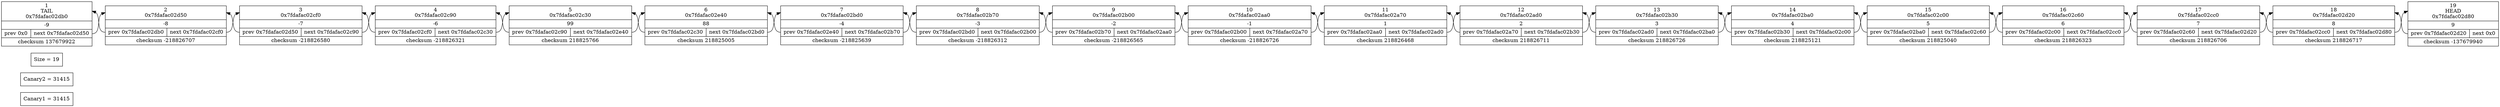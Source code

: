 digraph G{
rankdir = LR;
	node[shape = "box", color="black", fontsize=14];
	edge[color="black"];
	canary1 [label = "Canary1 = 31415"]
	canary2 [label = "Canary2 = 31415"]
size [label ="Size = 19"]
	elem_1 [shape = "record"  , label = "<ptr>1\nTAIL\n0x7fdafac02db0 | -9 | {<prev> prev 
0x0\n| <next> next
 0x7fdafac02d50} | checksum
 137679922} "]	elem_2 [shape = "record"  , label = "<ptr>2\n0x7fdafac02d50 | -8 | {<prev> prev 
0x7fdafac02db0\n| <next> next
 0x7fdafac02cf0} | checksum
 -218826707} "]	elem_3 [shape = "record"  , label = "<ptr>3\n0x7fdafac02cf0 | -7 | {<prev> prev 
0x7fdafac02d50\n| <next> next
 0x7fdafac02c90} | checksum
 -218826580} "]	elem_4 [shape = "record"  , label = "<ptr>4\n0x7fdafac02c90 | -6 | {<prev> prev 
0x7fdafac02cf0\n| <next> next
 0x7fdafac02c30} | checksum
 -218826321} "]	elem_5 [shape = "record"  , label = "<ptr>5\n0x7fdafac02c30 | 99 | {<prev> prev 
0x7fdafac02c90\n| <next> next
 0x7fdafac02e40} | checksum
 218825766} "]	elem_6 [shape = "record"  , label = "<ptr>6\n0x7fdafac02e40 | 88 | {<prev> prev 
0x7fdafac02c30\n| <next> next
 0x7fdafac02bd0} | checksum
 218825005} "]	elem_7 [shape = "record"  , label = "<ptr>7\n0x7fdafac02bd0 | -4 | {<prev> prev 
0x7fdafac02e40\n| <next> next
 0x7fdafac02b70} | checksum
 -218825639} "]	elem_8 [shape = "record"  , label = "<ptr>8\n0x7fdafac02b70 | -3 | {<prev> prev 
0x7fdafac02bd0\n| <next> next
 0x7fdafac02b00} | checksum
 -218826312} "]	elem_9 [shape = "record"  , label = "<ptr>9\n0x7fdafac02b00 | -2 | {<prev> prev 
0x7fdafac02b70\n| <next> next
 0x7fdafac02aa0} | checksum
 -218826565} "]	elem_10 [shape = "record"  , label = "<ptr>10\n0x7fdafac02aa0 | -1 | {<prev> prev 
0x7fdafac02b00\n| <next> next
 0x7fdafac02a70} | checksum
 -218826726} "]	elem_11 [shape = "record"  , label = "<ptr>11\n0x7fdafac02a70 | 1 | {<prev> prev 
0x7fdafac02aa0\n| <next> next
 0x7fdafac02ad0} | checksum
 218826468} "]	elem_12 [shape = "record"  , label = "<ptr>12\n0x7fdafac02ad0 | 2 | {<prev> prev 
0x7fdafac02a70\n| <next> next
 0x7fdafac02b30} | checksum
 218826711} "]	elem_13 [shape = "record"  , label = "<ptr>13\n0x7fdafac02b30 | 3 | {<prev> prev 
0x7fdafac02ad0\n| <next> next
 0x7fdafac02ba0} | checksum
 218826726} "]	elem_14 [shape = "record"  , label = "<ptr>14\n0x7fdafac02ba0 | 4 | {<prev> prev 
0x7fdafac02b30\n| <next> next
 0x7fdafac02c00} | checksum
 218825121} "]	elem_15 [shape = "record"  , label = "<ptr>15\n0x7fdafac02c00 | 5 | {<prev> prev 
0x7fdafac02ba0\n| <next> next
 0x7fdafac02c60} | checksum
 218825040} "]	elem_16 [shape = "record"  , label = "<ptr>16\n0x7fdafac02c60 | 6 | {<prev> prev 
0x7fdafac02c00\n| <next> next
 0x7fdafac02cc0} | checksum
 218826323} "]	elem_17 [shape = "record"  , label = "<ptr>17\n0x7fdafac02cc0 | 7 | {<prev> prev 
0x7fdafac02c60\n| <next> next
 0x7fdafac02d20} | checksum
 218826706} "]	elem_18 [shape = "record"  , label = "<ptr>18\n0x7fdafac02d20 | 8 | {<prev> prev 
0x7fdafac02cc0\n| <next> next
 0x7fdafac02d80} | checksum
 218826717} "]	elem_19 [shape = "record"  , label = "<ptr>19\nHEAD\n0x7fdafac02d80 | 9 | {<prev> prev 
0x7fdafac02d20\n| <next> next
 0x0} | checksum
 -137679940} "]
	elem_1:<next>->elem_2:<ptr>
	elem_2:<prev>->elem_1:<ptr>
	elem_2:<next>->elem_3:<ptr>
	elem_3:<prev>->elem_2:<ptr>
	elem_3:<next>->elem_4:<ptr>
	elem_4:<prev>->elem_3:<ptr>
	elem_4:<next>->elem_5:<ptr>
	elem_5:<prev>->elem_4:<ptr>
	elem_5:<next>->elem_6:<ptr>
	elem_6:<prev>->elem_5:<ptr>
	elem_6:<next>->elem_7:<ptr>
	elem_7:<prev>->elem_6:<ptr>
	elem_7:<next>->elem_8:<ptr>
	elem_8:<prev>->elem_7:<ptr>
	elem_8:<next>->elem_9:<ptr>
	elem_9:<prev>->elem_8:<ptr>
	elem_9:<next>->elem_10:<ptr>
	elem_10:<prev>->elem_9:<ptr>
	elem_10:<next>->elem_11:<ptr>
	elem_11:<prev>->elem_10:<ptr>
	elem_11:<next>->elem_12:<ptr>
	elem_12:<prev>->elem_11:<ptr>
	elem_12:<next>->elem_13:<ptr>
	elem_13:<prev>->elem_12:<ptr>
	elem_13:<next>->elem_14:<ptr>
	elem_14:<prev>->elem_13:<ptr>
	elem_14:<next>->elem_15:<ptr>
	elem_15:<prev>->elem_14:<ptr>
	elem_15:<next>->elem_16:<ptr>
	elem_16:<prev>->elem_15:<ptr>
	elem_16:<next>->elem_17:<ptr>
	elem_17:<prev>->elem_16:<ptr>
	elem_17:<next>->elem_18:<ptr>
	elem_18:<prev>->elem_17:<ptr>
	elem_18:<next>->elem_19:<ptr>
	elem_19:<prev>->elem_18:<ptr>
}
